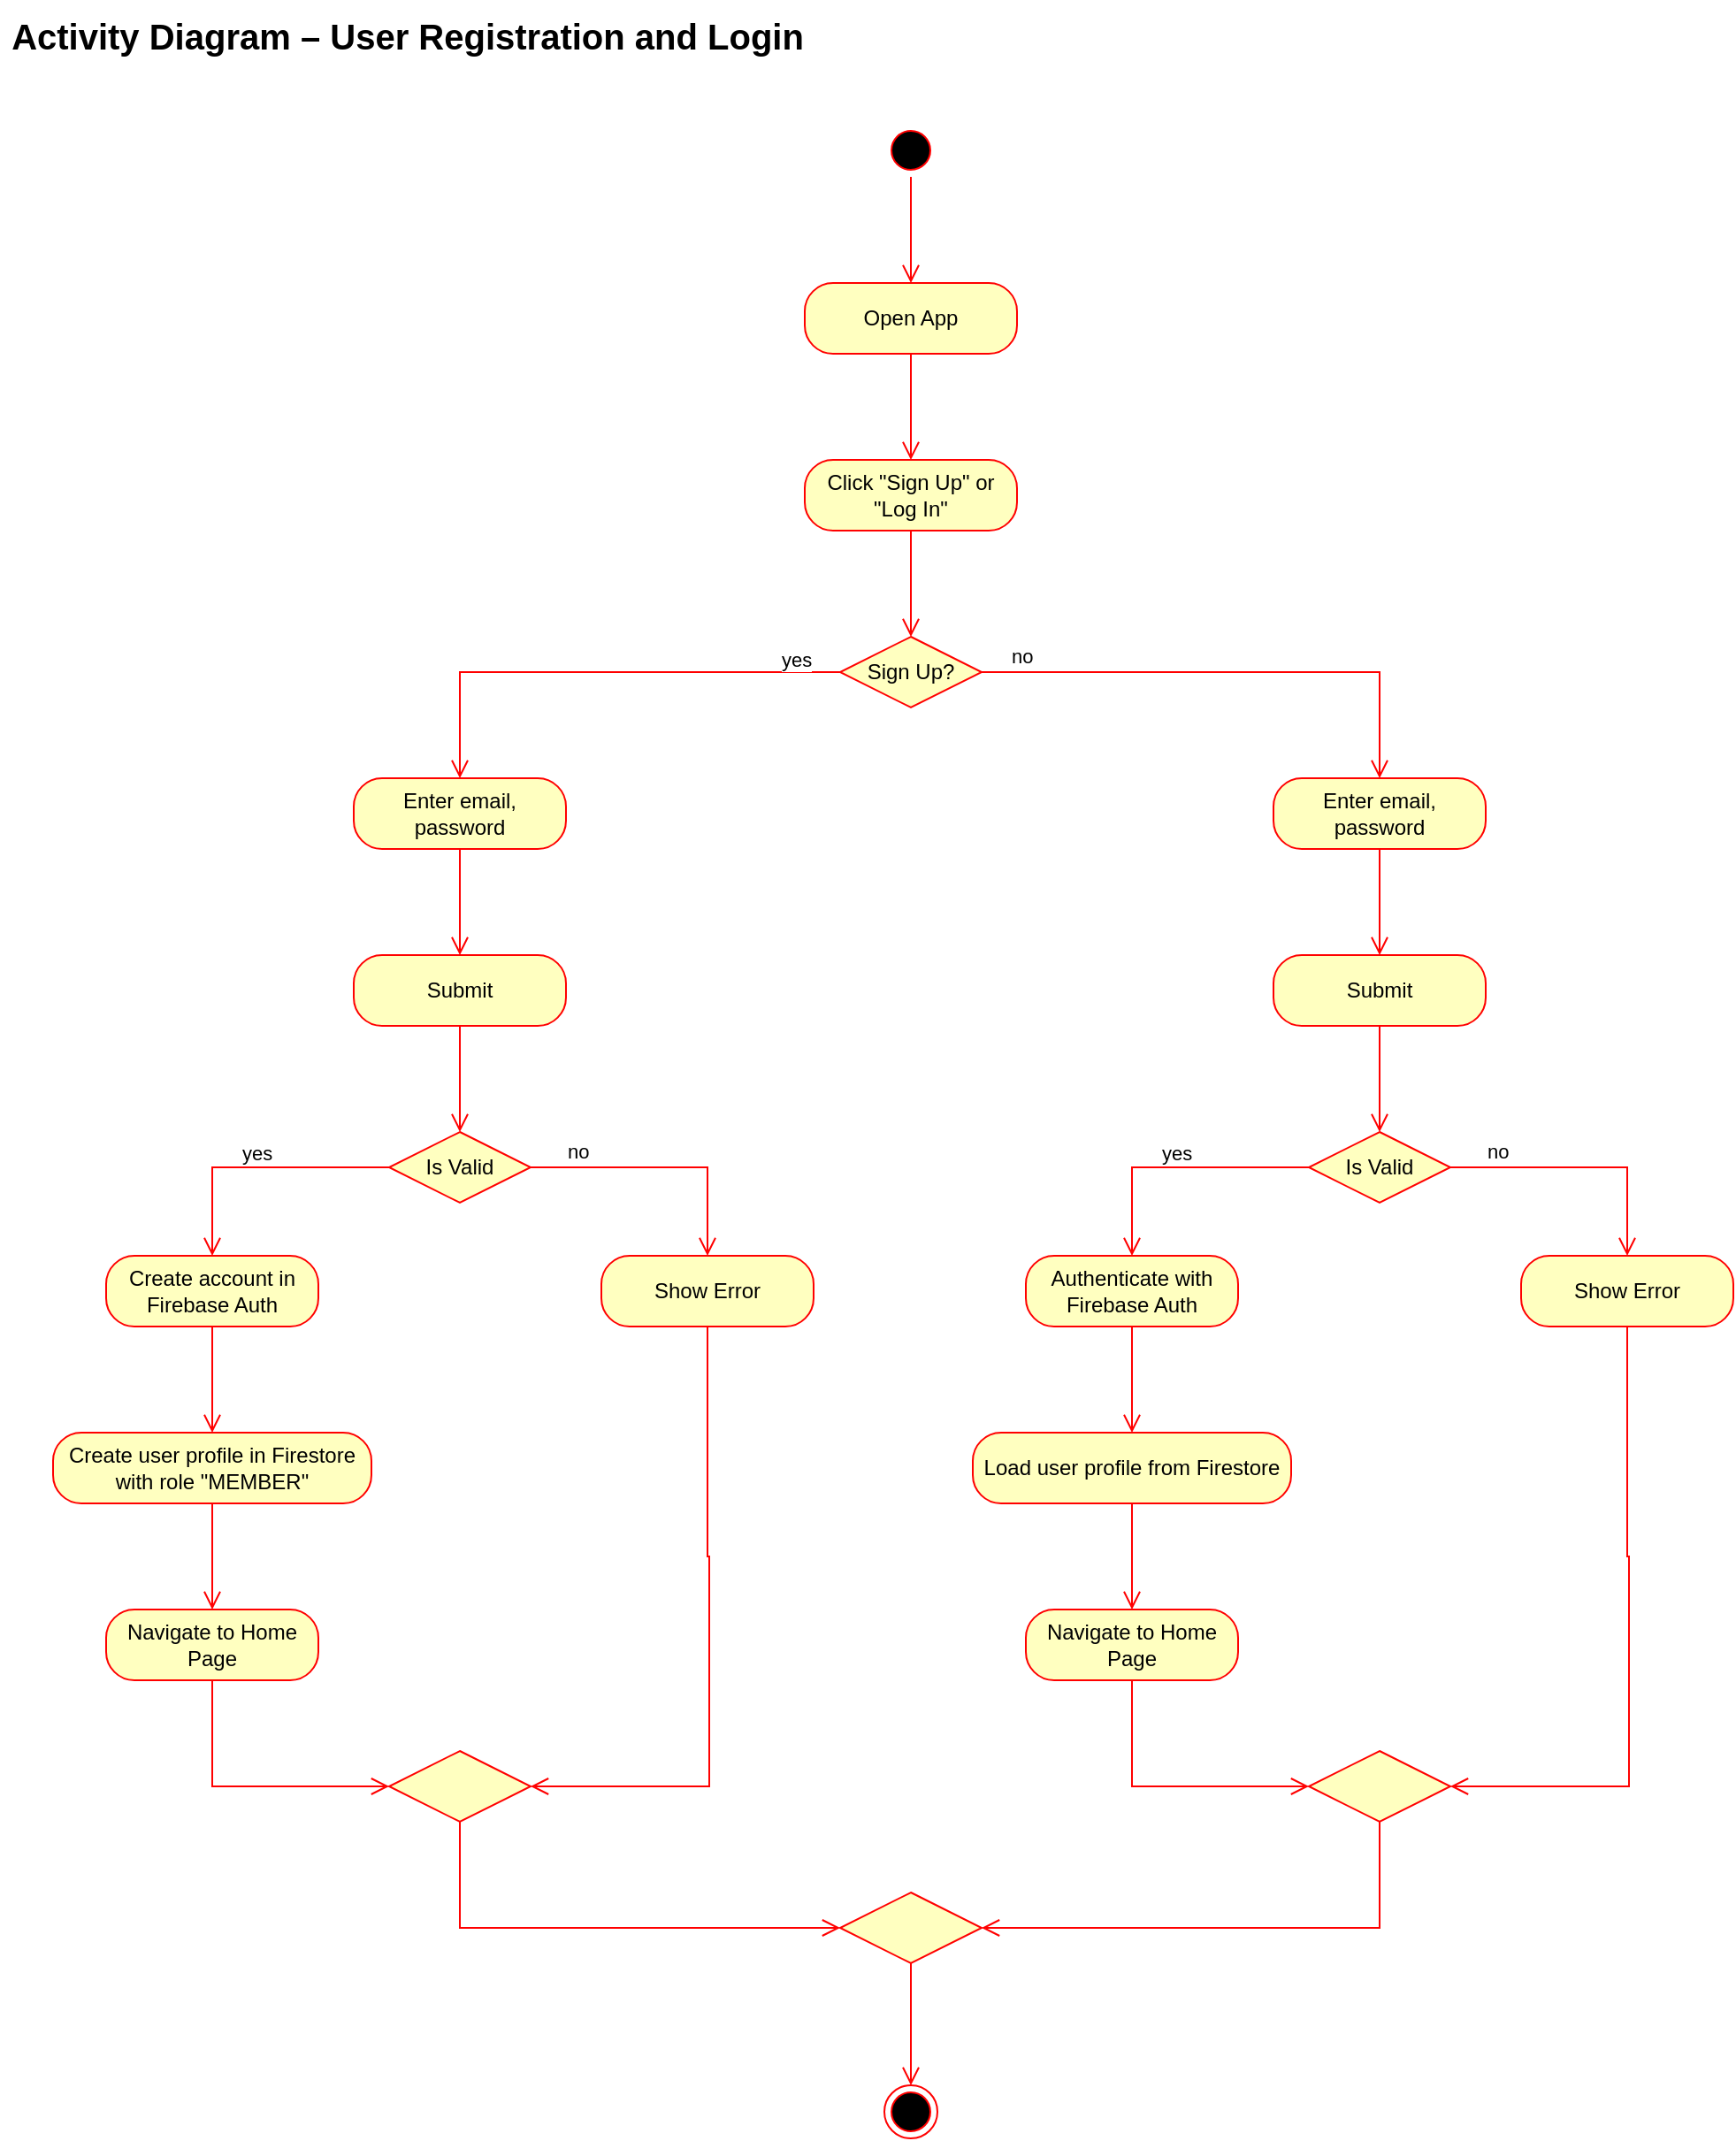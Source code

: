 <mxfile version="26.2.14" pages="4">
  <diagram name="Page-1" id="e7e014a7-5840-1c2e-5031-d8a46d1fe8dd">
    <mxGraphModel dx="1042" dy="543" grid="1" gridSize="10" guides="1" tooltips="1" connect="1" arrows="1" fold="1" page="1" pageScale="1" pageWidth="1169" pageHeight="826" background="none" math="0" shadow="0">
      <root>
        <mxCell id="0" />
        <mxCell id="1" parent="0" />
        <mxCell id="dvX5vBOQwHqYCFOMY8ba-52" value="" style="ellipse;html=1;shape=startState;fillColor=#000000;strokeColor=#ff0000;" vertex="1" parent="1">
          <mxGeometry x="520" y="100" width="30" height="30" as="geometry" />
        </mxCell>
        <mxCell id="dvX5vBOQwHqYCFOMY8ba-53" value="" style="edgeStyle=orthogonalEdgeStyle;html=1;verticalAlign=bottom;endArrow=open;endSize=8;strokeColor=#ff0000;rounded=0;entryX=0.5;entryY=0;entryDx=0;entryDy=0;" edge="1" source="dvX5vBOQwHqYCFOMY8ba-52" parent="1" target="dvX5vBOQwHqYCFOMY8ba-54">
          <mxGeometry relative="1" as="geometry">
            <mxPoint x="535" y="190" as="targetPoint" />
          </mxGeometry>
        </mxCell>
        <mxCell id="dvX5vBOQwHqYCFOMY8ba-54" value="Open App" style="rounded=1;whiteSpace=wrap;html=1;arcSize=40;fontColor=#000000;fillColor=#ffffc0;strokeColor=#ff0000;" vertex="1" parent="1">
          <mxGeometry x="475" y="190" width="120" height="40" as="geometry" />
        </mxCell>
        <mxCell id="dvX5vBOQwHqYCFOMY8ba-55" value="" style="edgeStyle=orthogonalEdgeStyle;html=1;verticalAlign=bottom;endArrow=open;endSize=8;strokeColor=#ff0000;rounded=0;entryX=0.5;entryY=0;entryDx=0;entryDy=0;" edge="1" source="dvX5vBOQwHqYCFOMY8ba-54" parent="1" target="dvX5vBOQwHqYCFOMY8ba-56">
          <mxGeometry relative="1" as="geometry">
            <mxPoint x="535" y="290" as="targetPoint" />
          </mxGeometry>
        </mxCell>
        <mxCell id="dvX5vBOQwHqYCFOMY8ba-56" value="Click &quot;Sign Up&quot; or &quot;Log In&quot;" style="rounded=1;whiteSpace=wrap;html=1;arcSize=40;fontColor=#000000;fillColor=#ffffc0;strokeColor=#ff0000;" vertex="1" parent="1">
          <mxGeometry x="475" y="290" width="120" height="40" as="geometry" />
        </mxCell>
        <mxCell id="dvX5vBOQwHqYCFOMY8ba-57" value="" style="edgeStyle=orthogonalEdgeStyle;html=1;verticalAlign=bottom;endArrow=open;endSize=8;strokeColor=#ff0000;rounded=0;entryX=0.5;entryY=0;entryDx=0;entryDy=0;" edge="1" source="dvX5vBOQwHqYCFOMY8ba-56" parent="1" target="dvX5vBOQwHqYCFOMY8ba-58">
          <mxGeometry relative="1" as="geometry">
            <mxPoint x="535" y="390" as="targetPoint" />
          </mxGeometry>
        </mxCell>
        <mxCell id="dvX5vBOQwHqYCFOMY8ba-58" value="Sign Up?" style="rhombus;whiteSpace=wrap;html=1;fontColor=#000000;fillColor=#ffffc0;strokeColor=#ff0000;" vertex="1" parent="1">
          <mxGeometry x="495" y="390" width="80" height="40" as="geometry" />
        </mxCell>
        <mxCell id="dvX5vBOQwHqYCFOMY8ba-59" value="no" style="edgeStyle=orthogonalEdgeStyle;html=1;align=left;verticalAlign=bottom;endArrow=open;endSize=8;strokeColor=#ff0000;rounded=0;entryX=0.5;entryY=0;entryDx=0;entryDy=0;" edge="1" source="dvX5vBOQwHqYCFOMY8ba-58" parent="1" target="dvX5vBOQwHqYCFOMY8ba-67">
          <mxGeometry x="-0.895" relative="1" as="geometry">
            <mxPoint x="675" y="410" as="targetPoint" />
            <mxPoint as="offset" />
          </mxGeometry>
        </mxCell>
        <mxCell id="dvX5vBOQwHqYCFOMY8ba-60" value="yes" style="edgeStyle=orthogonalEdgeStyle;html=1;align=left;verticalAlign=top;endArrow=open;endSize=8;strokeColor=#ff0000;rounded=0;exitX=0;exitY=0.5;exitDx=0;exitDy=0;entryX=0.5;entryY=0;entryDx=0;entryDy=0;" edge="1" source="dvX5vBOQwHqYCFOMY8ba-58" parent="1" target="dvX5vBOQwHqYCFOMY8ba-61">
          <mxGeometry x="-0.746" y="-20" relative="1" as="geometry">
            <mxPoint x="380" y="410" as="targetPoint" />
            <mxPoint as="offset" />
          </mxGeometry>
        </mxCell>
        <mxCell id="dvX5vBOQwHqYCFOMY8ba-61" value="Enter email, password" style="rounded=1;whiteSpace=wrap;html=1;arcSize=40;fontColor=#000000;fillColor=#ffffc0;strokeColor=#ff0000;" vertex="1" parent="1">
          <mxGeometry x="220" y="470" width="120" height="40" as="geometry" />
        </mxCell>
        <mxCell id="dvX5vBOQwHqYCFOMY8ba-62" value="" style="edgeStyle=orthogonalEdgeStyle;html=1;verticalAlign=bottom;endArrow=open;endSize=8;strokeColor=#ff0000;rounded=0;entryX=0.5;entryY=0;entryDx=0;entryDy=0;" edge="1" source="dvX5vBOQwHqYCFOMY8ba-61" parent="1" target="dvX5vBOQwHqYCFOMY8ba-65">
          <mxGeometry relative="1" as="geometry">
            <mxPoint x="535" y="580" as="targetPoint" />
          </mxGeometry>
        </mxCell>
        <mxCell id="dvX5vBOQwHqYCFOMY8ba-65" value="Submit" style="rounded=1;whiteSpace=wrap;html=1;arcSize=40;fontColor=#000000;fillColor=#ffffc0;strokeColor=#ff0000;" vertex="1" parent="1">
          <mxGeometry x="220" y="570" width="120" height="40" as="geometry" />
        </mxCell>
        <mxCell id="dvX5vBOQwHqYCFOMY8ba-66" value="" style="html=1;verticalAlign=bottom;endArrow=open;endSize=8;strokeColor=#ff0000;rounded=0;entryX=0.5;entryY=0;entryDx=0;entryDy=0;" edge="1" source="dvX5vBOQwHqYCFOMY8ba-65" parent="1" target="dvX5vBOQwHqYCFOMY8ba-71">
          <mxGeometry relative="1" as="geometry">
            <mxPoint x="310" y="660" as="targetPoint" />
          </mxGeometry>
        </mxCell>
        <mxCell id="dvX5vBOQwHqYCFOMY8ba-67" value="Enter email, password" style="rounded=1;whiteSpace=wrap;html=1;arcSize=40;fontColor=#000000;fillColor=#ffffc0;strokeColor=#ff0000;" vertex="1" parent="1">
          <mxGeometry x="740" y="470" width="120" height="40" as="geometry" />
        </mxCell>
        <mxCell id="dvX5vBOQwHqYCFOMY8ba-68" value="" style="edgeStyle=orthogonalEdgeStyle;html=1;verticalAlign=bottom;endArrow=open;endSize=8;strokeColor=#ff0000;rounded=0;entryX=0.5;entryY=0;entryDx=0;entryDy=0;" edge="1" source="dvX5vBOQwHqYCFOMY8ba-67" target="dvX5vBOQwHqYCFOMY8ba-69" parent="1">
          <mxGeometry relative="1" as="geometry">
            <mxPoint x="1025" y="580" as="targetPoint" />
          </mxGeometry>
        </mxCell>
        <mxCell id="dvX5vBOQwHqYCFOMY8ba-69" value="Submit" style="rounded=1;whiteSpace=wrap;html=1;arcSize=40;fontColor=#000000;fillColor=#ffffc0;strokeColor=#ff0000;" vertex="1" parent="1">
          <mxGeometry x="740" y="570" width="120" height="40" as="geometry" />
        </mxCell>
        <mxCell id="dvX5vBOQwHqYCFOMY8ba-70" value="" style="edgeStyle=orthogonalEdgeStyle;html=1;verticalAlign=bottom;endArrow=open;endSize=8;strokeColor=#ff0000;rounded=0;entryX=0.5;entryY=0;entryDx=0;entryDy=0;" edge="1" source="dvX5vBOQwHqYCFOMY8ba-69" parent="1" target="dvX5vBOQwHqYCFOMY8ba-112">
          <mxGeometry relative="1" as="geometry">
            <mxPoint x="800" y="670" as="targetPoint" />
          </mxGeometry>
        </mxCell>
        <mxCell id="dvX5vBOQwHqYCFOMY8ba-71" value="Is Valid" style="rhombus;whiteSpace=wrap;html=1;fontColor=#000000;fillColor=#ffffc0;strokeColor=#ff0000;" vertex="1" parent="1">
          <mxGeometry x="240" y="670" width="80" height="40" as="geometry" />
        </mxCell>
        <mxCell id="dvX5vBOQwHqYCFOMY8ba-72" value="no" style="edgeStyle=orthogonalEdgeStyle;html=1;align=left;verticalAlign=bottom;endArrow=open;endSize=8;strokeColor=#ff0000;rounded=0;entryX=0.5;entryY=0;entryDx=0;entryDy=0;" edge="1" source="dvX5vBOQwHqYCFOMY8ba-71" parent="1" target="dvX5vBOQwHqYCFOMY8ba-80">
          <mxGeometry x="-0.752" relative="1" as="geometry">
            <mxPoint x="400" y="690" as="targetPoint" />
            <mxPoint as="offset" />
          </mxGeometry>
        </mxCell>
        <mxCell id="dvX5vBOQwHqYCFOMY8ba-73" value="yes" style="edgeStyle=orthogonalEdgeStyle;html=1;align=left;verticalAlign=top;endArrow=open;endSize=8;strokeColor=#ff0000;rounded=0;exitX=0;exitY=0.5;exitDx=0;exitDy=0;entryX=0.5;entryY=0;entryDx=0;entryDy=0;" edge="1" source="dvX5vBOQwHqYCFOMY8ba-71" parent="1" target="dvX5vBOQwHqYCFOMY8ba-74">
          <mxGeometry x="0.143" y="-20" relative="1" as="geometry">
            <mxPoint x="170" y="690" as="targetPoint" />
            <mxPoint y="-1" as="offset" />
          </mxGeometry>
        </mxCell>
        <mxCell id="dvX5vBOQwHqYCFOMY8ba-74" value="Create account in Firebase Auth" style="rounded=1;whiteSpace=wrap;html=1;arcSize=40;fontColor=#000000;fillColor=#ffffc0;strokeColor=#ff0000;" vertex="1" parent="1">
          <mxGeometry x="80" y="740" width="120" height="40" as="geometry" />
        </mxCell>
        <mxCell id="dvX5vBOQwHqYCFOMY8ba-75" value="" style="edgeStyle=orthogonalEdgeStyle;html=1;verticalAlign=bottom;endArrow=open;endSize=8;strokeColor=#ff0000;rounded=0;entryX=0.5;entryY=0;entryDx=0;entryDy=0;" edge="1" source="dvX5vBOQwHqYCFOMY8ba-74" parent="1" target="dvX5vBOQwHqYCFOMY8ba-76">
          <mxGeometry relative="1" as="geometry">
            <mxPoint x="140" y="840" as="targetPoint" />
          </mxGeometry>
        </mxCell>
        <mxCell id="dvX5vBOQwHqYCFOMY8ba-76" value="Create user profile in Firestore with role &quot;MEMBER&quot;" style="rounded=1;whiteSpace=wrap;html=1;arcSize=40;fontColor=#000000;fillColor=#ffffc0;strokeColor=#ff0000;" vertex="1" parent="1">
          <mxGeometry x="50" y="840" width="180" height="40" as="geometry" />
        </mxCell>
        <mxCell id="dvX5vBOQwHqYCFOMY8ba-77" value="" style="edgeStyle=orthogonalEdgeStyle;html=1;verticalAlign=bottom;endArrow=open;endSize=8;strokeColor=#ff0000;rounded=0;entryX=0.5;entryY=0;entryDx=0;entryDy=0;" edge="1" source="dvX5vBOQwHqYCFOMY8ba-76" parent="1" target="dvX5vBOQwHqYCFOMY8ba-78">
          <mxGeometry relative="1" as="geometry">
            <mxPoint x="140" y="940" as="targetPoint" />
          </mxGeometry>
        </mxCell>
        <mxCell id="dvX5vBOQwHqYCFOMY8ba-78" value="Navigate to Home Page" style="rounded=1;whiteSpace=wrap;html=1;arcSize=40;fontColor=#000000;fillColor=#ffffc0;strokeColor=#ff0000;" vertex="1" parent="1">
          <mxGeometry x="80" y="940" width="120" height="40" as="geometry" />
        </mxCell>
        <mxCell id="dvX5vBOQwHqYCFOMY8ba-79" value="" style="edgeStyle=orthogonalEdgeStyle;html=1;verticalAlign=bottom;endArrow=open;endSize=8;strokeColor=#ff0000;rounded=0;entryX=0;entryY=0.5;entryDx=0;entryDy=0;" edge="1" source="dvX5vBOQwHqYCFOMY8ba-78" parent="1" target="dvX5vBOQwHqYCFOMY8ba-82">
          <mxGeometry relative="1" as="geometry">
            <mxPoint x="140" y="1040" as="targetPoint" />
            <Array as="points">
              <mxPoint x="140" y="1040" />
            </Array>
          </mxGeometry>
        </mxCell>
        <mxCell id="dvX5vBOQwHqYCFOMY8ba-80" value="Show Error" style="rounded=1;whiteSpace=wrap;html=1;arcSize=40;fontColor=#000000;fillColor=#ffffc0;strokeColor=#ff0000;" vertex="1" parent="1">
          <mxGeometry x="360" y="740" width="120" height="40" as="geometry" />
        </mxCell>
        <mxCell id="dvX5vBOQwHqYCFOMY8ba-81" value="" style="edgeStyle=orthogonalEdgeStyle;html=1;verticalAlign=bottom;endArrow=open;endSize=8;strokeColor=#ff0000;rounded=0;entryX=1;entryY=0.5;entryDx=0;entryDy=0;" edge="1" source="dvX5vBOQwHqYCFOMY8ba-80" parent="1" target="dvX5vBOQwHqYCFOMY8ba-82">
          <mxGeometry relative="1" as="geometry">
            <mxPoint x="420" y="1040" as="targetPoint" />
            <Array as="points">
              <mxPoint x="420" y="910" />
              <mxPoint x="421" y="910" />
              <mxPoint x="421" y="1040" />
            </Array>
          </mxGeometry>
        </mxCell>
        <mxCell id="dvX5vBOQwHqYCFOMY8ba-82" value="" style="rhombus;whiteSpace=wrap;html=1;fontColor=#000000;fillColor=#ffffc0;strokeColor=#ff0000;" vertex="1" parent="1">
          <mxGeometry x="240" y="1020" width="80" height="40" as="geometry" />
        </mxCell>
        <mxCell id="dvX5vBOQwHqYCFOMY8ba-84" value="" style="edgeStyle=orthogonalEdgeStyle;html=1;align=left;verticalAlign=top;endArrow=open;endSize=8;strokeColor=#ff0000;rounded=0;entryX=0;entryY=0.5;entryDx=0;entryDy=0;" edge="1" source="dvX5vBOQwHqYCFOMY8ba-82" parent="1" target="dvX5vBOQwHqYCFOMY8ba-125">
          <mxGeometry x="-0.339" y="100" relative="1" as="geometry">
            <mxPoint x="280" y="1120" as="targetPoint" />
            <Array as="points">
              <mxPoint x="280" y="1120" />
            </Array>
            <mxPoint as="offset" />
          </mxGeometry>
        </mxCell>
        <mxCell id="dvX5vBOQwHqYCFOMY8ba-112" value="Is Valid" style="rhombus;whiteSpace=wrap;html=1;fontColor=#000000;fillColor=#ffffc0;strokeColor=#ff0000;" vertex="1" parent="1">
          <mxGeometry x="760" y="670" width="80" height="40" as="geometry" />
        </mxCell>
        <mxCell id="dvX5vBOQwHqYCFOMY8ba-113" value="no" style="edgeStyle=orthogonalEdgeStyle;html=1;align=left;verticalAlign=bottom;endArrow=open;endSize=8;strokeColor=#ff0000;rounded=0;entryX=0.5;entryY=0;entryDx=0;entryDy=0;" edge="1" source="dvX5vBOQwHqYCFOMY8ba-112" target="dvX5vBOQwHqYCFOMY8ba-121" parent="1">
          <mxGeometry x="-0.752" relative="1" as="geometry">
            <mxPoint x="920" y="690" as="targetPoint" />
            <mxPoint as="offset" />
          </mxGeometry>
        </mxCell>
        <mxCell id="dvX5vBOQwHqYCFOMY8ba-114" value="yes" style="edgeStyle=orthogonalEdgeStyle;html=1;align=left;verticalAlign=top;endArrow=open;endSize=8;strokeColor=#ff0000;rounded=0;exitX=0;exitY=0.5;exitDx=0;exitDy=0;entryX=0.5;entryY=0;entryDx=0;entryDy=0;" edge="1" source="dvX5vBOQwHqYCFOMY8ba-112" target="dvX5vBOQwHqYCFOMY8ba-115" parent="1">
          <mxGeometry x="0.143" y="-20" relative="1" as="geometry">
            <mxPoint x="690" y="690" as="targetPoint" />
            <mxPoint y="-1" as="offset" />
          </mxGeometry>
        </mxCell>
        <mxCell id="dvX5vBOQwHqYCFOMY8ba-115" value="Authenticate with Firebase Auth" style="rounded=1;whiteSpace=wrap;html=1;arcSize=40;fontColor=#000000;fillColor=#ffffc0;strokeColor=#ff0000;" vertex="1" parent="1">
          <mxGeometry x="600" y="740" width="120" height="40" as="geometry" />
        </mxCell>
        <mxCell id="dvX5vBOQwHqYCFOMY8ba-116" value="" style="edgeStyle=orthogonalEdgeStyle;html=1;verticalAlign=bottom;endArrow=open;endSize=8;strokeColor=#ff0000;rounded=0;entryX=0.5;entryY=0;entryDx=0;entryDy=0;" edge="1" source="dvX5vBOQwHqYCFOMY8ba-115" target="dvX5vBOQwHqYCFOMY8ba-117" parent="1">
          <mxGeometry relative="1" as="geometry">
            <mxPoint x="660" y="840" as="targetPoint" />
          </mxGeometry>
        </mxCell>
        <mxCell id="dvX5vBOQwHqYCFOMY8ba-117" value="Load user profile from Firestore" style="rounded=1;whiteSpace=wrap;html=1;arcSize=40;fontColor=#000000;fillColor=#ffffc0;strokeColor=#ff0000;" vertex="1" parent="1">
          <mxGeometry x="570" y="840" width="180" height="40" as="geometry" />
        </mxCell>
        <mxCell id="dvX5vBOQwHqYCFOMY8ba-118" value="" style="edgeStyle=orthogonalEdgeStyle;html=1;verticalAlign=bottom;endArrow=open;endSize=8;strokeColor=#ff0000;rounded=0;entryX=0.5;entryY=0;entryDx=0;entryDy=0;" edge="1" source="dvX5vBOQwHqYCFOMY8ba-117" target="dvX5vBOQwHqYCFOMY8ba-119" parent="1">
          <mxGeometry relative="1" as="geometry">
            <mxPoint x="660" y="940" as="targetPoint" />
          </mxGeometry>
        </mxCell>
        <mxCell id="dvX5vBOQwHqYCFOMY8ba-119" value="Navigate to Home Page" style="rounded=1;whiteSpace=wrap;html=1;arcSize=40;fontColor=#000000;fillColor=#ffffc0;strokeColor=#ff0000;" vertex="1" parent="1">
          <mxGeometry x="600" y="940" width="120" height="40" as="geometry" />
        </mxCell>
        <mxCell id="dvX5vBOQwHqYCFOMY8ba-120" value="" style="edgeStyle=orthogonalEdgeStyle;html=1;verticalAlign=bottom;endArrow=open;endSize=8;strokeColor=#ff0000;rounded=0;entryX=0;entryY=0.5;entryDx=0;entryDy=0;" edge="1" source="dvX5vBOQwHqYCFOMY8ba-119" target="dvX5vBOQwHqYCFOMY8ba-123" parent="1">
          <mxGeometry relative="1" as="geometry">
            <mxPoint x="660" y="1040" as="targetPoint" />
            <Array as="points">
              <mxPoint x="660" y="1040" />
            </Array>
          </mxGeometry>
        </mxCell>
        <mxCell id="dvX5vBOQwHqYCFOMY8ba-121" value="Show Error" style="rounded=1;whiteSpace=wrap;html=1;arcSize=40;fontColor=#000000;fillColor=#ffffc0;strokeColor=#ff0000;" vertex="1" parent="1">
          <mxGeometry x="880" y="740" width="120" height="40" as="geometry" />
        </mxCell>
        <mxCell id="dvX5vBOQwHqYCFOMY8ba-122" value="" style="edgeStyle=orthogonalEdgeStyle;html=1;verticalAlign=bottom;endArrow=open;endSize=8;strokeColor=#ff0000;rounded=0;entryX=1;entryY=0.5;entryDx=0;entryDy=0;" edge="1" source="dvX5vBOQwHqYCFOMY8ba-121" target="dvX5vBOQwHqYCFOMY8ba-123" parent="1">
          <mxGeometry relative="1" as="geometry">
            <mxPoint x="940" y="1040" as="targetPoint" />
            <Array as="points">
              <mxPoint x="940" y="910" />
              <mxPoint x="941" y="910" />
              <mxPoint x="941" y="1040" />
            </Array>
          </mxGeometry>
        </mxCell>
        <mxCell id="dvX5vBOQwHqYCFOMY8ba-123" value="" style="rhombus;whiteSpace=wrap;html=1;fontColor=#000000;fillColor=#ffffc0;strokeColor=#ff0000;" vertex="1" parent="1">
          <mxGeometry x="760" y="1020" width="80" height="40" as="geometry" />
        </mxCell>
        <mxCell id="dvX5vBOQwHqYCFOMY8ba-124" value="" style="edgeStyle=orthogonalEdgeStyle;html=1;align=left;verticalAlign=top;endArrow=open;endSize=8;strokeColor=#ff0000;rounded=0;entryX=1;entryY=0.5;entryDx=0;entryDy=0;" edge="1" source="dvX5vBOQwHqYCFOMY8ba-123" parent="1" target="dvX5vBOQwHqYCFOMY8ba-125">
          <mxGeometry x="-0.339" y="100" relative="1" as="geometry">
            <mxPoint x="800" y="1120" as="targetPoint" />
            <Array as="points">
              <mxPoint x="800" y="1120" />
            </Array>
            <mxPoint as="offset" />
          </mxGeometry>
        </mxCell>
        <mxCell id="dvX5vBOQwHqYCFOMY8ba-125" value="" style="rhombus;whiteSpace=wrap;html=1;fontColor=#000000;fillColor=#ffffc0;strokeColor=#ff0000;" vertex="1" parent="1">
          <mxGeometry x="495" y="1100" width="80" height="40" as="geometry" />
        </mxCell>
        <mxCell id="dvX5vBOQwHqYCFOMY8ba-126" value="" style="html=1;align=left;verticalAlign=top;endArrow=open;endSize=8;strokeColor=#ff0000;rounded=0;entryX=0.5;entryY=0;entryDx=0;entryDy=0;" edge="1" source="dvX5vBOQwHqYCFOMY8ba-125" parent="1" target="dvX5vBOQwHqYCFOMY8ba-127">
          <mxGeometry x="-0.339" y="100" relative="1" as="geometry">
            <mxPoint x="530" y="1200" as="targetPoint" />
            <mxPoint as="offset" />
          </mxGeometry>
        </mxCell>
        <mxCell id="dvX5vBOQwHqYCFOMY8ba-127" value="" style="ellipse;html=1;shape=endState;fillColor=#000000;strokeColor=#ff0000;" vertex="1" parent="1">
          <mxGeometry x="520" y="1209" width="30" height="30" as="geometry" />
        </mxCell>
        <mxCell id="dvX5vBOQwHqYCFOMY8ba-128" value="&lt;font style=&quot;font-size: 20px;&quot;&gt;Activity Diagram – User Registration and Login&lt;/font&gt;" style="text;align=center;fontStyle=1;verticalAlign=middle;spacingLeft=3;spacingRight=3;strokeColor=none;rotatable=0;points=[[0,0.5],[1,0.5]];portConstraint=eastwest;html=1;" vertex="1" parent="1">
          <mxGeometry x="20" y="30" width="460" height="40" as="geometry" />
        </mxCell>
      </root>
    </mxGraphModel>
  </diagram>
  <diagram id="djgPDytkzSNcdKmLSAj1" name="Page-2">
    <mxGraphModel dx="1042" dy="543" grid="1" gridSize="10" guides="1" tooltips="1" connect="1" arrows="1" fold="1" page="1" pageScale="1" pageWidth="827" pageHeight="1169" math="0" shadow="0">
      <root>
        <mxCell id="0" />
        <mxCell id="1" parent="0" />
        <mxCell id="U-2o-5Z1gWpgAzP47jQt-7" value="" style="ellipse;html=1;shape=startState;fillColor=#000000;strokeColor=#ff0000;" vertex="1" parent="1">
          <mxGeometry x="399" y="150" width="30" height="30" as="geometry" />
        </mxCell>
        <mxCell id="U-2o-5Z1gWpgAzP47jQt-8" value="" style="edgeStyle=orthogonalEdgeStyle;html=1;verticalAlign=bottom;endArrow=open;endSize=8;strokeColor=#ff0000;rounded=0;entryX=0.5;entryY=0;entryDx=0;entryDy=0;" edge="1" parent="1" source="U-2o-5Z1gWpgAzP47jQt-7" target="U-2o-5Z1gWpgAzP47jQt-9">
          <mxGeometry relative="1" as="geometry">
            <mxPoint x="414" y="240" as="targetPoint" />
          </mxGeometry>
        </mxCell>
        <mxCell id="U-2o-5Z1gWpgAzP47jQt-9" value="Login as Admin" style="rounded=1;whiteSpace=wrap;html=1;arcSize=40;fontColor=#000000;fillColor=#ffffc0;strokeColor=#ff0000;" vertex="1" parent="1">
          <mxGeometry x="354" y="240" width="120" height="40" as="geometry" />
        </mxCell>
        <mxCell id="U-2o-5Z1gWpgAzP47jQt-10" value="" style="edgeStyle=orthogonalEdgeStyle;html=1;verticalAlign=bottom;endArrow=open;endSize=8;strokeColor=#ff0000;rounded=0;entryX=0.5;entryY=0;entryDx=0;entryDy=0;" edge="1" parent="1" source="U-2o-5Z1gWpgAzP47jQt-9" target="U-2o-5Z1gWpgAzP47jQt-11">
          <mxGeometry relative="1" as="geometry">
            <mxPoint x="414" y="340" as="targetPoint" />
          </mxGeometry>
        </mxCell>
        <mxCell id="U-2o-5Z1gWpgAzP47jQt-11" value="Navigate to &quot;Create Announcement&quot;" style="rounded=1;whiteSpace=wrap;html=1;arcSize=40;fontColor=#000000;fillColor=#ffffc0;strokeColor=#ff0000;" vertex="1" parent="1">
          <mxGeometry x="354" y="340" width="120" height="40" as="geometry" />
        </mxCell>
        <mxCell id="U-2o-5Z1gWpgAzP47jQt-12" value="" style="edgeStyle=orthogonalEdgeStyle;html=1;verticalAlign=bottom;endArrow=open;endSize=8;strokeColor=#ff0000;rounded=0;entryX=0.5;entryY=0;entryDx=0;entryDy=0;" edge="1" parent="1" source="U-2o-5Z1gWpgAzP47jQt-11" target="U-2o-5Z1gWpgAzP47jQt-13">
          <mxGeometry relative="1" as="geometry">
            <mxPoint x="414" y="440" as="targetPoint" />
          </mxGeometry>
        </mxCell>
        <mxCell id="U-2o-5Z1gWpgAzP47jQt-13" value="Enter title, description, date" style="rounded=1;whiteSpace=wrap;html=1;arcSize=40;fontColor=#000000;fillColor=#ffffc0;strokeColor=#ff0000;" vertex="1" parent="1">
          <mxGeometry x="354" y="440" width="120" height="40" as="geometry" />
        </mxCell>
        <mxCell id="U-2o-5Z1gWpgAzP47jQt-14" value="" style="edgeStyle=orthogonalEdgeStyle;html=1;verticalAlign=bottom;endArrow=open;endSize=8;strokeColor=#ff0000;rounded=0;entryX=0.5;entryY=0;entryDx=0;entryDy=0;" edge="1" source="U-2o-5Z1gWpgAzP47jQt-13" parent="1" target="U-2o-5Z1gWpgAzP47jQt-15">
          <mxGeometry relative="1" as="geometry">
            <mxPoint x="414" y="540" as="targetPoint" />
          </mxGeometry>
        </mxCell>
        <mxCell id="U-2o-5Z1gWpgAzP47jQt-15" value="Add optional files (PDF/image/link)" style="rounded=1;whiteSpace=wrap;html=1;arcSize=40;fontColor=#000000;fillColor=#ffffc0;strokeColor=#ff0000;" vertex="1" parent="1">
          <mxGeometry x="354" y="540" width="120" height="40" as="geometry" />
        </mxCell>
        <mxCell id="U-2o-5Z1gWpgAzP47jQt-16" value="" style="edgeStyle=orthogonalEdgeStyle;html=1;verticalAlign=bottom;endArrow=open;endSize=8;strokeColor=#ff0000;rounded=0;" edge="1" source="U-2o-5Z1gWpgAzP47jQt-15" parent="1">
          <mxGeometry relative="1" as="geometry">
            <mxPoint x="414" y="650" as="targetPoint" />
          </mxGeometry>
        </mxCell>
        <mxCell id="U-2o-5Z1gWpgAzP47jQt-17" value="Click &quot;Submit&quot;" style="rounded=1;whiteSpace=wrap;html=1;arcSize=40;fontColor=#000000;fillColor=#ffffc0;strokeColor=#ff0000;" vertex="1" parent="1">
          <mxGeometry x="354" y="650" width="120" height="40" as="geometry" />
        </mxCell>
        <mxCell id="U-2o-5Z1gWpgAzP47jQt-18" value="" style="edgeStyle=orthogonalEdgeStyle;html=1;verticalAlign=bottom;endArrow=open;endSize=8;strokeColor=#ff0000;rounded=0;entryX=0.5;entryY=0;entryDx=0;entryDy=0;" edge="1" source="U-2o-5Z1gWpgAzP47jQt-17" parent="1" target="U-2o-5Z1gWpgAzP47jQt-19">
          <mxGeometry relative="1" as="geometry">
            <mxPoint x="414" y="750" as="targetPoint" />
          </mxGeometry>
        </mxCell>
        <mxCell id="U-2o-5Z1gWpgAzP47jQt-19" value="Send data to Firestore" style="rounded=1;whiteSpace=wrap;html=1;arcSize=40;fontColor=#000000;fillColor=#ffffc0;strokeColor=#ff0000;" vertex="1" parent="1">
          <mxGeometry x="354" y="750" width="120" height="40" as="geometry" />
        </mxCell>
        <mxCell id="U-2o-5Z1gWpgAzP47jQt-20" value="" style="edgeStyle=orthogonalEdgeStyle;html=1;verticalAlign=bottom;endArrow=open;endSize=8;strokeColor=#ff0000;rounded=0;entryX=0.5;entryY=0;entryDx=0;entryDy=0;" edge="1" source="U-2o-5Z1gWpgAzP47jQt-19" parent="1" target="U-2o-5Z1gWpgAzP47jQt-21">
          <mxGeometry relative="1" as="geometry">
            <mxPoint x="414" y="850" as="targetPoint" />
          </mxGeometry>
        </mxCell>
        <mxCell id="U-2o-5Z1gWpgAzP47jQt-21" value="Send notification to Super Admin" style="rounded=1;whiteSpace=wrap;html=1;arcSize=40;fontColor=#000000;fillColor=#ffffc0;strokeColor=#ff0000;" vertex="1" parent="1">
          <mxGeometry x="354" y="850" width="120" height="40" as="geometry" />
        </mxCell>
        <mxCell id="U-2o-5Z1gWpgAzP47jQt-22" value="" style="edgeStyle=orthogonalEdgeStyle;html=1;verticalAlign=bottom;endArrow=open;endSize=8;strokeColor=#ff0000;rounded=0;entryX=0.5;entryY=0;entryDx=0;entryDy=0;" edge="1" source="U-2o-5Z1gWpgAzP47jQt-21" parent="1" target="wnJZTLAJGqxxIqiRqtZf-1">
          <mxGeometry relative="1" as="geometry">
            <mxPoint x="414" y="950" as="targetPoint" />
          </mxGeometry>
        </mxCell>
        <mxCell id="wnJZTLAJGqxxIqiRqtZf-1" value="Super Admin rejects in 6 hours?" style="rhombus;whiteSpace=wrap;html=1;fontColor=#000000;fillColor=#ffffc0;strokeColor=#ff0000;" vertex="1" parent="1">
          <mxGeometry x="309" y="960" width="210" height="110" as="geometry" />
        </mxCell>
        <mxCell id="wnJZTLAJGqxxIqiRqtZf-2" value="no" style="edgeStyle=orthogonalEdgeStyle;html=1;align=left;verticalAlign=bottom;endArrow=open;endSize=8;strokeColor=#ff0000;rounded=0;entryX=0.5;entryY=0;entryDx=0;entryDy=0;" edge="1" parent="1" source="wnJZTLAJGqxxIqiRqtZf-1" target="wnJZTLAJGqxxIqiRqtZf-9">
          <mxGeometry x="-0.752" relative="1" as="geometry">
            <mxPoint x="590" y="1015" as="targetPoint" />
            <mxPoint as="offset" />
          </mxGeometry>
        </mxCell>
        <mxCell id="wnJZTLAJGqxxIqiRqtZf-3" value="yes" style="edgeStyle=orthogonalEdgeStyle;html=1;align=left;verticalAlign=top;endArrow=open;endSize=8;strokeColor=#ff0000;rounded=0;exitX=0;exitY=0.5;exitDx=0;exitDy=0;entryX=0.5;entryY=0;entryDx=0;entryDy=0;" edge="1" parent="1" source="wnJZTLAJGqxxIqiRqtZf-1" target="wnJZTLAJGqxxIqiRqtZf-5">
          <mxGeometry x="0.143" y="-20" relative="1" as="geometry">
            <mxPoint x="210" y="1015" as="targetPoint" />
            <mxPoint y="-1" as="offset" />
          </mxGeometry>
        </mxCell>
        <mxCell id="wnJZTLAJGqxxIqiRqtZf-5" value="Discard update" style="rounded=1;whiteSpace=wrap;html=1;arcSize=40;fontColor=#000000;fillColor=#ffffc0;strokeColor=#ff0000;" vertex="1" parent="1">
          <mxGeometry x="130" y="1080" width="120" height="40" as="geometry" />
        </mxCell>
        <mxCell id="wnJZTLAJGqxxIqiRqtZf-6" value="" style="edgeStyle=orthogonalEdgeStyle;html=1;verticalAlign=bottom;endArrow=open;endSize=8;strokeColor=#ff0000;rounded=0;entryX=0.5;entryY=0;entryDx=0;entryDy=0;" edge="1" source="wnJZTLAJGqxxIqiRqtZf-5" parent="1" target="wnJZTLAJGqxxIqiRqtZf-7">
          <mxGeometry relative="1" as="geometry">
            <mxPoint x="190" y="1140" as="targetPoint" />
          </mxGeometry>
        </mxCell>
        <mxCell id="wnJZTLAJGqxxIqiRqtZf-7" value="Notify Admin" style="rounded=1;whiteSpace=wrap;html=1;arcSize=40;fontColor=#000000;fillColor=#ffffc0;strokeColor=#ff0000;" vertex="1" parent="1">
          <mxGeometry x="130" y="1190" width="120" height="40" as="geometry" />
        </mxCell>
        <mxCell id="wnJZTLAJGqxxIqiRqtZf-8" value="" style="edgeStyle=orthogonalEdgeStyle;html=1;verticalAlign=bottom;endArrow=open;endSize=8;strokeColor=#ff0000;rounded=0;entryX=0;entryY=0.5;entryDx=0;entryDy=0;" edge="1" source="wnJZTLAJGqxxIqiRqtZf-7" parent="1" target="ZDoriG8c6kynBOyN69J1-1">
          <mxGeometry relative="1" as="geometry">
            <mxPoint x="190" y="1280" as="targetPoint" />
            <Array as="points">
              <mxPoint x="190" y="1280" />
            </Array>
          </mxGeometry>
        </mxCell>
        <mxCell id="wnJZTLAJGqxxIqiRqtZf-9" value="Publish announcement" style="rounded=1;whiteSpace=wrap;html=1;arcSize=40;fontColor=#000000;fillColor=#ffffc0;strokeColor=#ff0000;" vertex="1" parent="1">
          <mxGeometry x="590" y="1080" width="120" height="40" as="geometry" />
        </mxCell>
        <mxCell id="wnJZTLAJGqxxIqiRqtZf-10" value="" style="edgeStyle=orthogonalEdgeStyle;html=1;verticalAlign=bottom;endArrow=open;endSize=8;strokeColor=#ff0000;rounded=0;entryX=1;entryY=0.5;entryDx=0;entryDy=0;" edge="1" source="wnJZTLAJGqxxIqiRqtZf-9" parent="1" target="ZDoriG8c6kynBOyN69J1-1">
          <mxGeometry relative="1" as="geometry">
            <mxPoint x="650" y="1280" as="targetPoint" />
            <Array as="points">
              <mxPoint x="650" y="1280" />
            </Array>
          </mxGeometry>
        </mxCell>
        <mxCell id="ZDoriG8c6kynBOyN69J1-1" value="" style="rhombus;whiteSpace=wrap;html=1;fontColor=#000000;fillColor=#ffffc0;strokeColor=#ff0000;" vertex="1" parent="1">
          <mxGeometry x="374" y="1260" width="80" height="40" as="geometry" />
        </mxCell>
        <mxCell id="ZDoriG8c6kynBOyN69J1-2" value="" style="html=1;align=left;verticalAlign=top;endArrow=open;endSize=8;strokeColor=#ff0000;rounded=0;entryX=0.5;entryY=0;entryDx=0;entryDy=0;" edge="1" parent="1" source="ZDoriG8c6kynBOyN69J1-1" target="ZDoriG8c6kynBOyN69J1-3">
          <mxGeometry x="-0.339" y="100" relative="1" as="geometry">
            <mxPoint x="409" y="1360" as="targetPoint" />
            <mxPoint as="offset" />
          </mxGeometry>
        </mxCell>
        <mxCell id="ZDoriG8c6kynBOyN69J1-3" value="" style="ellipse;html=1;shape=endState;fillColor=#000000;strokeColor=#ff0000;" vertex="1" parent="1">
          <mxGeometry x="399" y="1369" width="30" height="30" as="geometry" />
        </mxCell>
        <mxCell id="ZDoriG8c6kynBOyN69J1-4" value="&lt;font style=&quot;font-size: 21px;&quot;&gt;Activity Diagram – Admin Creating an Announcement&lt;/font&gt;" style="text;align=center;fontStyle=1;verticalAlign=middle;spacingLeft=3;spacingRight=3;strokeColor=none;rotatable=0;points=[[0,0.5],[1,0.5]];portConstraint=eastwest;html=1;" vertex="1" parent="1">
          <mxGeometry x="10" y="50" width="570" height="40" as="geometry" />
        </mxCell>
      </root>
    </mxGraphModel>
  </diagram>
  <diagram id="sCjpYEGU4ZJRZRNJglSF" name="Page-3">
    <mxGraphModel dx="1042" dy="543" grid="1" gridSize="10" guides="1" tooltips="1" connect="1" arrows="1" fold="1" page="1" pageScale="1" pageWidth="827" pageHeight="1169" math="0" shadow="0">
      <root>
        <mxCell id="0" />
        <mxCell id="1" parent="0" />
        <mxCell id="mXGFgo682UgOmqtb8clP-1" value="" style="ellipse;html=1;shape=startState;fillColor=#000000;strokeColor=#ff0000;" vertex="1" parent="1">
          <mxGeometry x="399" y="150" width="30" height="30" as="geometry" />
        </mxCell>
        <mxCell id="mXGFgo682UgOmqtb8clP-2" value="" style="edgeStyle=orthogonalEdgeStyle;html=1;verticalAlign=bottom;endArrow=open;endSize=8;strokeColor=#ff0000;rounded=0;entryX=0.5;entryY=0;entryDx=0;entryDy=0;" edge="1" parent="1" source="mXGFgo682UgOmqtb8clP-1" target="mXGFgo682UgOmqtb8clP-3">
          <mxGeometry relative="1" as="geometry">
            <mxPoint x="414" y="240" as="targetPoint" />
          </mxGeometry>
        </mxCell>
        <mxCell id="mXGFgo682UgOmqtb8clP-3" value="Open App" style="rounded=1;whiteSpace=wrap;html=1;arcSize=40;fontColor=#000000;fillColor=#ffffc0;strokeColor=#ff0000;" vertex="1" parent="1">
          <mxGeometry x="354" y="240" width="120" height="40" as="geometry" />
        </mxCell>
        <mxCell id="mXGFgo682UgOmqtb8clP-4" value="" style="edgeStyle=orthogonalEdgeStyle;html=1;verticalAlign=bottom;endArrow=open;endSize=8;strokeColor=#ff0000;rounded=0;entryX=0.5;entryY=0;entryDx=0;entryDy=0;" edge="1" parent="1" source="mXGFgo682UgOmqtb8clP-3" target="mXGFgo682UgOmqtb8clP-5">
          <mxGeometry relative="1" as="geometry">
            <mxPoint x="414" y="340" as="targetPoint" />
          </mxGeometry>
        </mxCell>
        <mxCell id="mXGFgo682UgOmqtb8clP-5" value="Navigate to &quot;Devotionals&quot;" style="rounded=1;whiteSpace=wrap;html=1;arcSize=40;fontColor=#000000;fillColor=#ffffc0;strokeColor=#ff0000;" vertex="1" parent="1">
          <mxGeometry x="354" y="340" width="120" height="40" as="geometry" />
        </mxCell>
        <mxCell id="mXGFgo682UgOmqtb8clP-6" value="" style="edgeStyle=orthogonalEdgeStyle;html=1;verticalAlign=bottom;endArrow=open;endSize=8;strokeColor=#ff0000;rounded=0;entryX=0.5;entryY=0;entryDx=0;entryDy=0;" edge="1" parent="1" source="mXGFgo682UgOmqtb8clP-5" target="mXGFgo682UgOmqtb8clP-7">
          <mxGeometry relative="1" as="geometry">
            <mxPoint x="414" y="440" as="targetPoint" />
          </mxGeometry>
        </mxCell>
        <mxCell id="mXGFgo682UgOmqtb8clP-7" value="Select an audio" style="rounded=1;whiteSpace=wrap;html=1;arcSize=40;fontColor=#000000;fillColor=#ffffc0;strokeColor=#ff0000;" vertex="1" parent="1">
          <mxGeometry x="354" y="440" width="120" height="40" as="geometry" />
        </mxCell>
        <mxCell id="mXGFgo682UgOmqtb8clP-8" value="" style="edgeStyle=orthogonalEdgeStyle;html=1;verticalAlign=bottom;endArrow=open;endSize=8;strokeColor=#ff0000;rounded=0;entryX=0.5;entryY=0;entryDx=0;entryDy=0;" edge="1" parent="1" source="mXGFgo682UgOmqtb8clP-7" target="mXGFgo682UgOmqtb8clP-9">
          <mxGeometry relative="1" as="geometry">
            <mxPoint x="414" y="540" as="targetPoint" />
          </mxGeometry>
        </mxCell>
        <mxCell id="mXGFgo682UgOmqtb8clP-9" value="Click &quot;Download for Offline&quot;" style="rounded=1;whiteSpace=wrap;html=1;arcSize=40;fontColor=#000000;fillColor=#ffffc0;strokeColor=#ff0000;" vertex="1" parent="1">
          <mxGeometry x="354" y="540" width="120" height="40" as="geometry" />
        </mxCell>
        <mxCell id="mXGFgo682UgOmqtb8clP-10" value="" style="edgeStyle=orthogonalEdgeStyle;html=1;verticalAlign=bottom;endArrow=open;endSize=8;strokeColor=#ff0000;rounded=0;entryX=0.5;entryY=0;entryDx=0;entryDy=0;" edge="1" parent="1" source="mXGFgo682UgOmqtb8clP-9" target="mXGFgo682UgOmqtb8clP-17">
          <mxGeometry relative="1" as="geometry">
            <mxPoint x="414" y="650" as="targetPoint" />
          </mxGeometry>
        </mxCell>
        <mxCell id="mXGFgo682UgOmqtb8clP-17" value="Audio already saved?" style="rhombus;whiteSpace=wrap;html=1;fontColor=#000000;fillColor=#ffffc0;strokeColor=#ff0000;" vertex="1" parent="1">
          <mxGeometry x="333" y="650" width="161" height="80" as="geometry" />
        </mxCell>
        <mxCell id="mXGFgo682UgOmqtb8clP-18" value="no" style="edgeStyle=orthogonalEdgeStyle;html=1;align=left;verticalAlign=bottom;endArrow=open;endSize=8;strokeColor=#ff0000;rounded=0;entryX=0.5;entryY=0;entryDx=0;entryDy=0;" edge="1" parent="1" source="mXGFgo682UgOmqtb8clP-17" target="mXGFgo682UgOmqtb8clP-20">
          <mxGeometry x="-0.752" relative="1" as="geometry">
            <mxPoint x="660" y="770" as="targetPoint" />
            <mxPoint as="offset" />
          </mxGeometry>
        </mxCell>
        <mxCell id="mXGFgo682UgOmqtb8clP-19" value="yes" style="edgeStyle=orthogonalEdgeStyle;html=1;align=left;verticalAlign=top;endArrow=open;endSize=8;strokeColor=#ff0000;rounded=0;exitX=0;exitY=0.5;exitDx=0;exitDy=0;entryX=0.5;entryY=0;entryDx=0;entryDy=0;" edge="1" parent="1" source="mXGFgo682UgOmqtb8clP-17" target="mXGFgo682UgOmqtb8clP-22">
          <mxGeometry x="-0.467" y="-25" relative="1" as="geometry">
            <mxPoint x="180" y="750" as="targetPoint" />
            <mxPoint as="offset" />
          </mxGeometry>
        </mxCell>
        <mxCell id="mXGFgo682UgOmqtb8clP-20" value="Download and save locally" style="rounded=1;whiteSpace=wrap;html=1;arcSize=40;fontColor=#000000;fillColor=#ffffc0;strokeColor=#ff0000;" vertex="1" parent="1">
          <mxGeometry x="590" y="770" width="120" height="40" as="geometry" />
        </mxCell>
        <mxCell id="mXGFgo682UgOmqtb8clP-21" value="" style="edgeStyle=orthogonalEdgeStyle;html=1;verticalAlign=bottom;endArrow=open;endSize=8;strokeColor=#ff0000;rounded=0;entryX=0.5;entryY=0;entryDx=0;entryDy=0;" edge="1" parent="1" source="mXGFgo682UgOmqtb8clP-20" target="mXGFgo682UgOmqtb8clP-24">
          <mxGeometry relative="1" as="geometry">
            <mxPoint x="190" y="850" as="targetPoint" />
          </mxGeometry>
        </mxCell>
        <mxCell id="mXGFgo682UgOmqtb8clP-22" value="Show &quot;Already downloaded&quot;" style="rounded=1;whiteSpace=wrap;html=1;arcSize=40;fontColor=#000000;fillColor=#ffffc0;strokeColor=#ff0000;" vertex="1" parent="1">
          <mxGeometry x="130" y="770" width="120" height="40" as="geometry" />
        </mxCell>
        <mxCell id="mXGFgo682UgOmqtb8clP-23" value="" style="edgeStyle=orthogonalEdgeStyle;html=1;verticalAlign=bottom;endArrow=open;endSize=8;strokeColor=#ff0000;rounded=0;entryX=0;entryY=0.5;entryDx=0;entryDy=0;" edge="1" parent="1" source="mXGFgo682UgOmqtb8clP-22" target="mXGFgo682UgOmqtb8clP-26">
          <mxGeometry relative="1" as="geometry">
            <mxPoint x="190" y="970" as="targetPoint" />
            <Array as="points">
              <mxPoint x="190" y="970" />
            </Array>
          </mxGeometry>
        </mxCell>
        <mxCell id="mXGFgo682UgOmqtb8clP-24" value="Mark as available offline" style="rounded=1;whiteSpace=wrap;html=1;arcSize=40;fontColor=#000000;fillColor=#ffffc0;strokeColor=#ff0000;" vertex="1" parent="1">
          <mxGeometry x="590" y="880" width="120" height="40" as="geometry" />
        </mxCell>
        <mxCell id="mXGFgo682UgOmqtb8clP-25" value="" style="edgeStyle=orthogonalEdgeStyle;html=1;verticalAlign=bottom;endArrow=open;endSize=8;strokeColor=#ff0000;rounded=0;entryX=1;entryY=0.5;entryDx=0;entryDy=0;" edge="1" parent="1" source="mXGFgo682UgOmqtb8clP-24" target="mXGFgo682UgOmqtb8clP-26">
          <mxGeometry relative="1" as="geometry">
            <mxPoint x="650" y="970" as="targetPoint" />
            <Array as="points">
              <mxPoint x="650" y="970" />
            </Array>
          </mxGeometry>
        </mxCell>
        <mxCell id="mXGFgo682UgOmqtb8clP-26" value="" style="rhombus;whiteSpace=wrap;html=1;fontColor=#000000;fillColor=#ffffc0;strokeColor=#ff0000;" vertex="1" parent="1">
          <mxGeometry x="374" y="950" width="80" height="40" as="geometry" />
        </mxCell>
        <mxCell id="mXGFgo682UgOmqtb8clP-27" value="" style="html=1;align=left;verticalAlign=top;endArrow=open;endSize=8;strokeColor=#ff0000;rounded=0;entryX=0.5;entryY=0;entryDx=0;entryDy=0;" edge="1" parent="1" source="mXGFgo682UgOmqtb8clP-26" target="mXGFgo682UgOmqtb8clP-28">
          <mxGeometry x="-0.339" y="100" relative="1" as="geometry">
            <mxPoint x="409" y="1050" as="targetPoint" />
            <mxPoint as="offset" />
          </mxGeometry>
        </mxCell>
        <mxCell id="mXGFgo682UgOmqtb8clP-28" value="" style="ellipse;html=1;shape=endState;fillColor=#000000;strokeColor=#ff0000;" vertex="1" parent="1">
          <mxGeometry x="399" y="1059" width="30" height="30" as="geometry" />
        </mxCell>
        <mxCell id="mXGFgo682UgOmqtb8clP-29" value="&lt;font style=&quot;font-size: 21px;&quot;&gt;Activity Diagram – Saving Audio for Offline Access&lt;/font&gt;" style="text;align=center;fontStyle=1;verticalAlign=middle;spacingLeft=3;spacingRight=3;strokeColor=none;rotatable=0;points=[[0,0.5],[1,0.5]];portConstraint=eastwest;html=1;" vertex="1" parent="1">
          <mxGeometry x="10" y="50" width="570" height="40" as="geometry" />
        </mxCell>
      </root>
    </mxGraphModel>
  </diagram>
  <diagram id="hWu7fs3Q-loKl93xq_Ni" name="Page-4">
    <mxGraphModel dx="1042" dy="543" grid="1" gridSize="10" guides="1" tooltips="1" connect="1" arrows="1" fold="1" page="1" pageScale="1" pageWidth="827" pageHeight="1169" math="0" shadow="0">
      <root>
        <mxCell id="0" />
        <mxCell id="1" parent="0" />
        <mxCell id="nHMiEGa77ARwGVTcXmFw-1" value="" style="ellipse;html=1;shape=startState;fillColor=#000000;strokeColor=#ff0000;" vertex="1" parent="1">
          <mxGeometry x="399" y="150" width="30" height="30" as="geometry" />
        </mxCell>
        <mxCell id="nHMiEGa77ARwGVTcXmFw-2" value="" style="edgeStyle=orthogonalEdgeStyle;html=1;verticalAlign=bottom;endArrow=open;endSize=8;strokeColor=#ff0000;rounded=0;entryX=0.5;entryY=0;entryDx=0;entryDy=0;" edge="1" parent="1" source="nHMiEGa77ARwGVTcXmFw-1" target="nHMiEGa77ARwGVTcXmFw-3">
          <mxGeometry relative="1" as="geometry">
            <mxPoint x="414" y="240" as="targetPoint" />
          </mxGeometry>
        </mxCell>
        <mxCell id="nHMiEGa77ARwGVTcXmFw-3" value="User logs in" style="rounded=1;whiteSpace=wrap;html=1;arcSize=40;fontColor=#000000;fillColor=#ffffc0;strokeColor=#ff0000;" vertex="1" parent="1">
          <mxGeometry x="354" y="240" width="120" height="40" as="geometry" />
        </mxCell>
        <mxCell id="nHMiEGa77ARwGVTcXmFw-4" value="" style="edgeStyle=orthogonalEdgeStyle;html=1;verticalAlign=bottom;endArrow=open;endSize=8;strokeColor=#ff0000;rounded=0;entryX=0.5;entryY=0;entryDx=0;entryDy=0;" edge="1" parent="1" source="nHMiEGa77ARwGVTcXmFw-3" target="nHMiEGa77ARwGVTcXmFw-5">
          <mxGeometry relative="1" as="geometry">
            <mxPoint x="414" y="340" as="targetPoint" />
          </mxGeometry>
        </mxCell>
        <mxCell id="nHMiEGa77ARwGVTcXmFw-5" value="Navigate to &quot;Testimonies&quot;" style="rounded=1;whiteSpace=wrap;html=1;arcSize=40;fontColor=#000000;fillColor=#ffffc0;strokeColor=#ff0000;" vertex="1" parent="1">
          <mxGeometry x="354" y="340" width="120" height="40" as="geometry" />
        </mxCell>
        <mxCell id="nHMiEGa77ARwGVTcXmFw-6" value="" style="edgeStyle=orthogonalEdgeStyle;html=1;verticalAlign=bottom;endArrow=open;endSize=8;strokeColor=#ff0000;rounded=0;entryX=0.5;entryY=0;entryDx=0;entryDy=0;" edge="1" parent="1" source="nHMiEGa77ARwGVTcXmFw-5" target="nHMiEGa77ARwGVTcXmFw-7">
          <mxGeometry relative="1" as="geometry">
            <mxPoint x="414" y="440" as="targetPoint" />
          </mxGeometry>
        </mxCell>
        <mxCell id="nHMiEGa77ARwGVTcXmFw-7" value="Select a testimony" style="rounded=1;whiteSpace=wrap;html=1;arcSize=40;fontColor=#000000;fillColor=#ffffc0;strokeColor=#ff0000;" vertex="1" parent="1">
          <mxGeometry x="354" y="440" width="120" height="40" as="geometry" />
        </mxCell>
        <mxCell id="nHMiEGa77ARwGVTcXmFw-8" value="" style="edgeStyle=orthogonalEdgeStyle;html=1;verticalAlign=bottom;endArrow=open;endSize=8;strokeColor=#ff0000;rounded=0;entryX=0.5;entryY=0;entryDx=0;entryDy=0;" edge="1" parent="1" source="nHMiEGa77ARwGVTcXmFw-7" target="nHMiEGa77ARwGVTcXmFw-9">
          <mxGeometry relative="1" as="geometry">
            <mxPoint x="414" y="540" as="targetPoint" />
          </mxGeometry>
        </mxCell>
        <mxCell id="nHMiEGa77ARwGVTcXmFw-9" value="Click &quot;Download for Offline&quot;" style="rounded=1;whiteSpace=wrap;html=1;arcSize=40;fontColor=#000000;fillColor=#ffffc0;strokeColor=#ff0000;" vertex="1" parent="1">
          <mxGeometry x="354" y="540" width="120" height="40" as="geometry" />
        </mxCell>
        <mxCell id="nHMiEGa77ARwGVTcXmFw-10" value="" style="edgeStyle=orthogonalEdgeStyle;html=1;verticalAlign=bottom;endArrow=open;endSize=8;strokeColor=#ff0000;rounded=0;entryX=0.5;entryY=0;entryDx=0;entryDy=0;" edge="1" parent="1" source="nHMiEGa77ARwGVTcXmFw-9" target="C3AiHP2EMzFRzOgWvYy--1">
          <mxGeometry relative="1" as="geometry">
            <mxPoint x="413.5" y="650" as="targetPoint" />
          </mxGeometry>
        </mxCell>
        <mxCell id="nHMiEGa77ARwGVTcXmFw-23" value="&lt;font style=&quot;font-size: 21px;&quot;&gt;Activity Diagram – Commenting on a Testimony&lt;/font&gt;" style="text;align=center;fontStyle=1;verticalAlign=middle;spacingLeft=3;spacingRight=3;strokeColor=none;rotatable=0;points=[[0,0.5],[1,0.5]];portConstraint=eastwest;html=1;" vertex="1" parent="1">
          <mxGeometry x="10" y="50" width="570" height="40" as="geometry" />
        </mxCell>
        <mxCell id="C3AiHP2EMzFRzOgWvYy--1" value="User is authenticated?" style="rhombus;whiteSpace=wrap;html=1;fontColor=#000000;fillColor=#ffffc0;strokeColor=#ff0000;" vertex="1" parent="1">
          <mxGeometry x="333.5" y="650" width="161" height="90" as="geometry" />
        </mxCell>
        <mxCell id="C3AiHP2EMzFRzOgWvYy--2" value="no" style="edgeStyle=orthogonalEdgeStyle;html=1;align=left;verticalAlign=bottom;endArrow=open;endSize=8;strokeColor=#ff0000;rounded=0;entryX=0.5;entryY=0;entryDx=0;entryDy=0;" edge="1" parent="1" source="C3AiHP2EMzFRzOgWvYy--1" target="C3AiHP2EMzFRzOgWvYy--8">
          <mxGeometry x="-0.752" relative="1" as="geometry">
            <mxPoint x="590" y="705" as="targetPoint" />
            <mxPoint as="offset" />
          </mxGeometry>
        </mxCell>
        <mxCell id="C3AiHP2EMzFRzOgWvYy--3" value="yes" style="edgeStyle=orthogonalEdgeStyle;html=1;align=left;verticalAlign=top;endArrow=open;endSize=8;strokeColor=#ff0000;rounded=0;exitX=0;exitY=0.5;exitDx=0;exitDy=0;entryX=0.5;entryY=0;entryDx=0;entryDy=0;" edge="1" parent="1" source="C3AiHP2EMzFRzOgWvYy--1" target="C3AiHP2EMzFRzOgWvYy--14">
          <mxGeometry x="0.143" y="-20" relative="1" as="geometry">
            <mxPoint x="190" y="770" as="targetPoint" />
            <mxPoint y="-1" as="offset" />
          </mxGeometry>
        </mxCell>
        <mxCell id="C3AiHP2EMzFRzOgWvYy--4" value="Click &quot;Post&quot;" style="rounded=1;whiteSpace=wrap;html=1;arcSize=40;fontColor=#000000;fillColor=#ffffc0;strokeColor=#ff0000;" vertex="1" parent="1">
          <mxGeometry x="130" y="870" width="120" height="40" as="geometry" />
        </mxCell>
        <mxCell id="C3AiHP2EMzFRzOgWvYy--5" value="" style="edgeStyle=orthogonalEdgeStyle;html=1;verticalAlign=bottom;endArrow=open;endSize=8;strokeColor=#ff0000;rounded=0;entryX=0.5;entryY=0;entryDx=0;entryDy=0;" edge="1" parent="1" source="C3AiHP2EMzFRzOgWvYy--4" target="C3AiHP2EMzFRzOgWvYy--6">
          <mxGeometry relative="1" as="geometry">
            <mxPoint x="190" y="930" as="targetPoint" />
          </mxGeometry>
        </mxCell>
        <mxCell id="C3AiHP2EMzFRzOgWvYy--6" value="Save comment in Firestore" style="rounded=1;whiteSpace=wrap;html=1;arcSize=40;fontColor=#000000;fillColor=#ffffc0;strokeColor=#ff0000;" vertex="1" parent="1">
          <mxGeometry x="130" y="980" width="120" height="40" as="geometry" />
        </mxCell>
        <mxCell id="C3AiHP2EMzFRzOgWvYy--7" value="" style="edgeStyle=orthogonalEdgeStyle;html=1;verticalAlign=bottom;endArrow=open;endSize=8;strokeColor=#ff0000;rounded=0;entryX=0;entryY=0.5;entryDx=0;entryDy=0;" edge="1" parent="1" source="C3AiHP2EMzFRzOgWvYy--6" target="C3AiHP2EMzFRzOgWvYy--10">
          <mxGeometry relative="1" as="geometry">
            <mxPoint x="190" y="1070" as="targetPoint" />
            <Array as="points">
              <mxPoint x="190" y="1070" />
            </Array>
          </mxGeometry>
        </mxCell>
        <mxCell id="C3AiHP2EMzFRzOgWvYy--8" value="Redirect to login page" style="rounded=1;whiteSpace=wrap;html=1;arcSize=40;fontColor=#000000;fillColor=#ffffc0;strokeColor=#ff0000;" vertex="1" parent="1">
          <mxGeometry x="590" y="770" width="120" height="40" as="geometry" />
        </mxCell>
        <mxCell id="C3AiHP2EMzFRzOgWvYy--9" value="" style="edgeStyle=orthogonalEdgeStyle;html=1;verticalAlign=bottom;endArrow=open;endSize=8;strokeColor=#ff0000;rounded=0;entryX=1;entryY=0.5;entryDx=0;entryDy=0;" edge="1" parent="1" source="C3AiHP2EMzFRzOgWvYy--8" target="C3AiHP2EMzFRzOgWvYy--10">
          <mxGeometry relative="1" as="geometry">
            <mxPoint x="650" y="1070" as="targetPoint" />
            <Array as="points">
              <mxPoint x="650" y="1070" />
            </Array>
          </mxGeometry>
        </mxCell>
        <mxCell id="C3AiHP2EMzFRzOgWvYy--10" value="" style="rhombus;whiteSpace=wrap;html=1;fontColor=#000000;fillColor=#ffffc0;strokeColor=#ff0000;" vertex="1" parent="1">
          <mxGeometry x="374" y="1050" width="80" height="40" as="geometry" />
        </mxCell>
        <mxCell id="C3AiHP2EMzFRzOgWvYy--11" value="" style="html=1;align=left;verticalAlign=top;endArrow=open;endSize=8;strokeColor=#ff0000;rounded=0;entryX=0.5;entryY=0;entryDx=0;entryDy=0;" edge="1" parent="1" source="C3AiHP2EMzFRzOgWvYy--10" target="C3AiHP2EMzFRzOgWvYy--12">
          <mxGeometry x="-0.339" y="100" relative="1" as="geometry">
            <mxPoint x="409" y="1150" as="targetPoint" />
            <mxPoint as="offset" />
          </mxGeometry>
        </mxCell>
        <mxCell id="C3AiHP2EMzFRzOgWvYy--12" value="" style="ellipse;html=1;shape=endState;fillColor=#000000;strokeColor=#ff0000;" vertex="1" parent="1">
          <mxGeometry x="399" y="1159" width="30" height="30" as="geometry" />
        </mxCell>
        <mxCell id="C3AiHP2EMzFRzOgWvYy--14" value="Type comment" style="rounded=1;whiteSpace=wrap;html=1;arcSize=40;fontColor=#000000;fillColor=#ffffc0;strokeColor=#ff0000;" vertex="1" parent="1">
          <mxGeometry x="130" y="770" width="120" height="40" as="geometry" />
        </mxCell>
        <mxCell id="C3AiHP2EMzFRzOgWvYy--15" value="" style="edgeStyle=orthogonalEdgeStyle;html=1;verticalAlign=bottom;endArrow=open;endSize=8;strokeColor=#ff0000;rounded=0;entryX=0.5;entryY=0;entryDx=0;entryDy=0;" edge="1" source="C3AiHP2EMzFRzOgWvYy--14" parent="1" target="C3AiHP2EMzFRzOgWvYy--4">
          <mxGeometry relative="1" as="geometry">
            <mxPoint x="190" y="870" as="targetPoint" />
          </mxGeometry>
        </mxCell>
      </root>
    </mxGraphModel>
  </diagram>
</mxfile>
